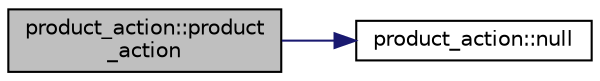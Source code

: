 digraph "product_action::product_action"
{
  edge [fontname="Helvetica",fontsize="10",labelfontname="Helvetica",labelfontsize="10"];
  node [fontname="Helvetica",fontsize="10",shape=record];
  rankdir="LR";
  Node0 [label="product_action::product\l_action",height=0.2,width=0.4,color="black", fillcolor="grey75", style="filled", fontcolor="black"];
  Node0 -> Node1 [color="midnightblue",fontsize="10",style="solid",fontname="Helvetica"];
  Node1 [label="product_action::null",height=0.2,width=0.4,color="black", fillcolor="white", style="filled",URL="$d8/d74/classproduct__action.html#a5a8a4c983398ab1ff4fcd6bd30d17a31"];
}

